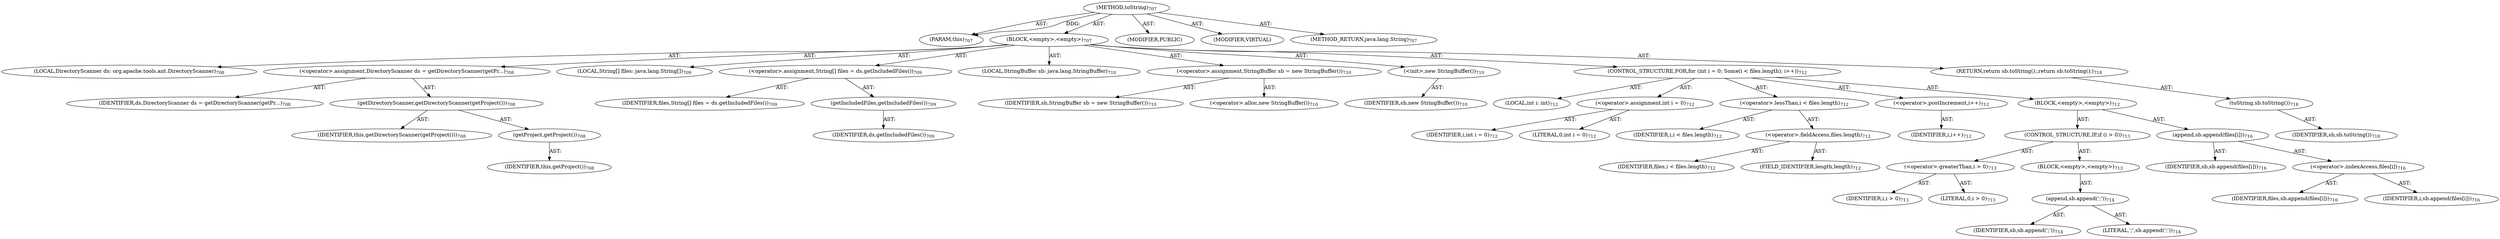 digraph "toString" {  
"111669149744" [label = <(METHOD,toString)<SUB>707</SUB>> ]
"115964117038" [label = <(PARAM,this)<SUB>707</SUB>> ]
"25769803875" [label = <(BLOCK,&lt;empty&gt;,&lt;empty&gt;)<SUB>707</SUB>> ]
"94489280537" [label = <(LOCAL,DirectoryScanner ds: org.apache.tools.ant.DirectoryScanner)<SUB>708</SUB>> ]
"30064771458" [label = <(&lt;operator&gt;.assignment,DirectoryScanner ds = getDirectoryScanner(getPr...)<SUB>708</SUB>> ]
"68719477050" [label = <(IDENTIFIER,ds,DirectoryScanner ds = getDirectoryScanner(getPr...)<SUB>708</SUB>> ]
"30064771459" [label = <(getDirectoryScanner,getDirectoryScanner(getProject()))<SUB>708</SUB>> ]
"68719476839" [label = <(IDENTIFIER,this,getDirectoryScanner(getProject()))<SUB>708</SUB>> ]
"30064771460" [label = <(getProject,getProject())<SUB>708</SUB>> ]
"68719476838" [label = <(IDENTIFIER,this,getProject())<SUB>708</SUB>> ]
"94489280538" [label = <(LOCAL,String[] files: java.lang.String[])<SUB>709</SUB>> ]
"30064771461" [label = <(&lt;operator&gt;.assignment,String[] files = ds.getIncludedFiles())<SUB>709</SUB>> ]
"68719477051" [label = <(IDENTIFIER,files,String[] files = ds.getIncludedFiles())<SUB>709</SUB>> ]
"30064771462" [label = <(getIncludedFiles,getIncludedFiles())<SUB>709</SUB>> ]
"68719477052" [label = <(IDENTIFIER,ds,getIncludedFiles())<SUB>709</SUB>> ]
"94489280539" [label = <(LOCAL,StringBuffer sb: java.lang.StringBuffer)<SUB>710</SUB>> ]
"30064771463" [label = <(&lt;operator&gt;.assignment,StringBuffer sb = new StringBuffer())<SUB>710</SUB>> ]
"68719477053" [label = <(IDENTIFIER,sb,StringBuffer sb = new StringBuffer())<SUB>710</SUB>> ]
"30064771464" [label = <(&lt;operator&gt;.alloc,new StringBuffer())<SUB>710</SUB>> ]
"30064771465" [label = <(&lt;init&gt;,new StringBuffer())<SUB>710</SUB>> ]
"68719477054" [label = <(IDENTIFIER,sb,new StringBuffer())<SUB>710</SUB>> ]
"47244640302" [label = <(CONTROL_STRUCTURE,FOR,for (int i = 0; Some(i &lt; files.length); i++))<SUB>712</SUB>> ]
"94489280540" [label = <(LOCAL,int i: int)<SUB>712</SUB>> ]
"30064771466" [label = <(&lt;operator&gt;.assignment,int i = 0)<SUB>712</SUB>> ]
"68719477055" [label = <(IDENTIFIER,i,int i = 0)<SUB>712</SUB>> ]
"90194313245" [label = <(LITERAL,0,int i = 0)<SUB>712</SUB>> ]
"30064771467" [label = <(&lt;operator&gt;.lessThan,i &lt; files.length)<SUB>712</SUB>> ]
"68719477056" [label = <(IDENTIFIER,i,i &lt; files.length)<SUB>712</SUB>> ]
"30064771468" [label = <(&lt;operator&gt;.fieldAccess,files.length)<SUB>712</SUB>> ]
"68719477057" [label = <(IDENTIFIER,files,i &lt; files.length)<SUB>712</SUB>> ]
"55834574924" [label = <(FIELD_IDENTIFIER,length,length)<SUB>712</SUB>> ]
"30064771469" [label = <(&lt;operator&gt;.postIncrement,i++)<SUB>712</SUB>> ]
"68719477058" [label = <(IDENTIFIER,i,i++)<SUB>712</SUB>> ]
"25769803876" [label = <(BLOCK,&lt;empty&gt;,&lt;empty&gt;)<SUB>712</SUB>> ]
"47244640303" [label = <(CONTROL_STRUCTURE,IF,if (i &gt; 0))<SUB>713</SUB>> ]
"30064771470" [label = <(&lt;operator&gt;.greaterThan,i &gt; 0)<SUB>713</SUB>> ]
"68719477059" [label = <(IDENTIFIER,i,i &gt; 0)<SUB>713</SUB>> ]
"90194313246" [label = <(LITERAL,0,i &gt; 0)<SUB>713</SUB>> ]
"25769803877" [label = <(BLOCK,&lt;empty&gt;,&lt;empty&gt;)<SUB>713</SUB>> ]
"30064771471" [label = <(append,sb.append(';'))<SUB>714</SUB>> ]
"68719477060" [label = <(IDENTIFIER,sb,sb.append(';'))<SUB>714</SUB>> ]
"90194313247" [label = <(LITERAL,';',sb.append(';'))<SUB>714</SUB>> ]
"30064771472" [label = <(append,sb.append(files[i]))<SUB>716</SUB>> ]
"68719477061" [label = <(IDENTIFIER,sb,sb.append(files[i]))<SUB>716</SUB>> ]
"30064771473" [label = <(&lt;operator&gt;.indexAccess,files[i])<SUB>716</SUB>> ]
"68719477062" [label = <(IDENTIFIER,files,sb.append(files[i]))<SUB>716</SUB>> ]
"68719477063" [label = <(IDENTIFIER,i,sb.append(files[i]))<SUB>716</SUB>> ]
"146028888092" [label = <(RETURN,return sb.toString();,return sb.toString();)<SUB>718</SUB>> ]
"30064771474" [label = <(toString,sb.toString())<SUB>718</SUB>> ]
"68719477064" [label = <(IDENTIFIER,sb,sb.toString())<SUB>718</SUB>> ]
"133143986279" [label = <(MODIFIER,PUBLIC)> ]
"133143986280" [label = <(MODIFIER,VIRTUAL)> ]
"128849018928" [label = <(METHOD_RETURN,java.lang.String)<SUB>707</SUB>> ]
  "111669149744" -> "115964117038"  [ label = "AST: "] 
  "111669149744" -> "25769803875"  [ label = "AST: "] 
  "111669149744" -> "133143986279"  [ label = "AST: "] 
  "111669149744" -> "133143986280"  [ label = "AST: "] 
  "111669149744" -> "128849018928"  [ label = "AST: "] 
  "25769803875" -> "94489280537"  [ label = "AST: "] 
  "25769803875" -> "30064771458"  [ label = "AST: "] 
  "25769803875" -> "94489280538"  [ label = "AST: "] 
  "25769803875" -> "30064771461"  [ label = "AST: "] 
  "25769803875" -> "94489280539"  [ label = "AST: "] 
  "25769803875" -> "30064771463"  [ label = "AST: "] 
  "25769803875" -> "30064771465"  [ label = "AST: "] 
  "25769803875" -> "47244640302"  [ label = "AST: "] 
  "25769803875" -> "146028888092"  [ label = "AST: "] 
  "30064771458" -> "68719477050"  [ label = "AST: "] 
  "30064771458" -> "30064771459"  [ label = "AST: "] 
  "30064771459" -> "68719476839"  [ label = "AST: "] 
  "30064771459" -> "30064771460"  [ label = "AST: "] 
  "30064771460" -> "68719476838"  [ label = "AST: "] 
  "30064771461" -> "68719477051"  [ label = "AST: "] 
  "30064771461" -> "30064771462"  [ label = "AST: "] 
  "30064771462" -> "68719477052"  [ label = "AST: "] 
  "30064771463" -> "68719477053"  [ label = "AST: "] 
  "30064771463" -> "30064771464"  [ label = "AST: "] 
  "30064771465" -> "68719477054"  [ label = "AST: "] 
  "47244640302" -> "94489280540"  [ label = "AST: "] 
  "47244640302" -> "30064771466"  [ label = "AST: "] 
  "47244640302" -> "30064771467"  [ label = "AST: "] 
  "47244640302" -> "30064771469"  [ label = "AST: "] 
  "47244640302" -> "25769803876"  [ label = "AST: "] 
  "30064771466" -> "68719477055"  [ label = "AST: "] 
  "30064771466" -> "90194313245"  [ label = "AST: "] 
  "30064771467" -> "68719477056"  [ label = "AST: "] 
  "30064771467" -> "30064771468"  [ label = "AST: "] 
  "30064771468" -> "68719477057"  [ label = "AST: "] 
  "30064771468" -> "55834574924"  [ label = "AST: "] 
  "30064771469" -> "68719477058"  [ label = "AST: "] 
  "25769803876" -> "47244640303"  [ label = "AST: "] 
  "25769803876" -> "30064771472"  [ label = "AST: "] 
  "47244640303" -> "30064771470"  [ label = "AST: "] 
  "47244640303" -> "25769803877"  [ label = "AST: "] 
  "30064771470" -> "68719477059"  [ label = "AST: "] 
  "30064771470" -> "90194313246"  [ label = "AST: "] 
  "25769803877" -> "30064771471"  [ label = "AST: "] 
  "30064771471" -> "68719477060"  [ label = "AST: "] 
  "30064771471" -> "90194313247"  [ label = "AST: "] 
  "30064771472" -> "68719477061"  [ label = "AST: "] 
  "30064771472" -> "30064771473"  [ label = "AST: "] 
  "30064771473" -> "68719477062"  [ label = "AST: "] 
  "30064771473" -> "68719477063"  [ label = "AST: "] 
  "146028888092" -> "30064771474"  [ label = "AST: "] 
  "30064771474" -> "68719477064"  [ label = "AST: "] 
  "111669149744" -> "115964117038"  [ label = "DDG: "] 
}
